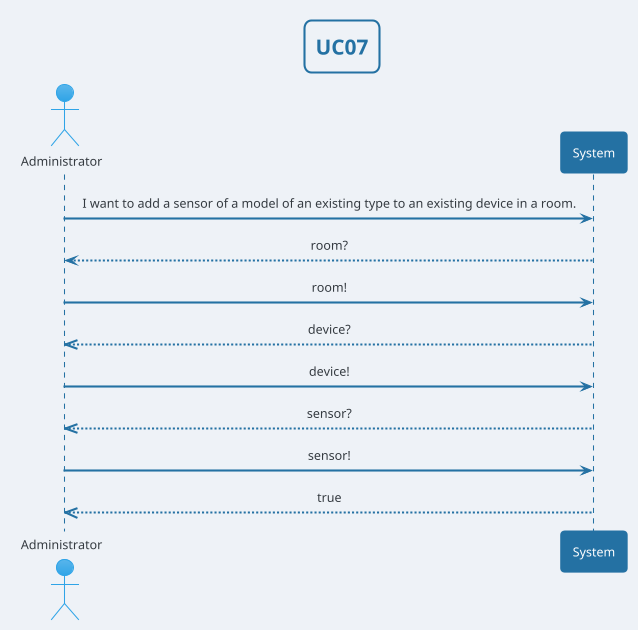 @startuml
'https://plantuml.com/sequence-diagram

!theme cerulean
skinparam backgroundColor #EEF2F7
skinparam titleBorderRoundCorner 15
skinparam titleBorderThickness 2
skinparam titleBorderColor #2471A3
skinparam titleFontColor #2471A3
skinparam sequenceArrowThickness 2
skinparam defaultTextAlignment center
skinparam sequenceParticipantBorderThickness 2
skinparam sequenceParticipantFontColor white
skinparam sequenceLifeLineBorderColor #2471A3
skinparam sequenceLifeLineBorderThickness 1.5
skinparam sequenceParticipantBackgroundColor #2471A3
skinparam sequenceParticipantBorderColor #2471A3
skinparam ArrowColor #2471A3
skinparam ArrowThickness 2
skinparam sequenceLifeLineBackgroundColor #D0D3D4

title "UC07"
actor Administrator
participant "System" as System

'Administrator -> System :  I want to add a sensor of a model of an existing type to an existing device in a room.
'activate System
'System --> Administrator : room?
'Administrator -> System : room
'System -->> Administrator : device?
'Administrator -> System : device
'System -->> Administrator : sensorsInDevice?
'Administrator -> System : sensorsInDevice
'System -->> Administrator : addSensorInDevice?
'Administrator -> System : addSensorInDevice
'deactivate System

Administrator -> System : I want to add a sensor of a model of an existing type to an existing device in a room.

System --> Administrator : room?
Administrator -> System : room!
System -->> Administrator : device?
Administrator -> System : device!
System -->> Administrator :sensor?
Administrator -> System : sensor!
System -->> Administrator : true


@enduml